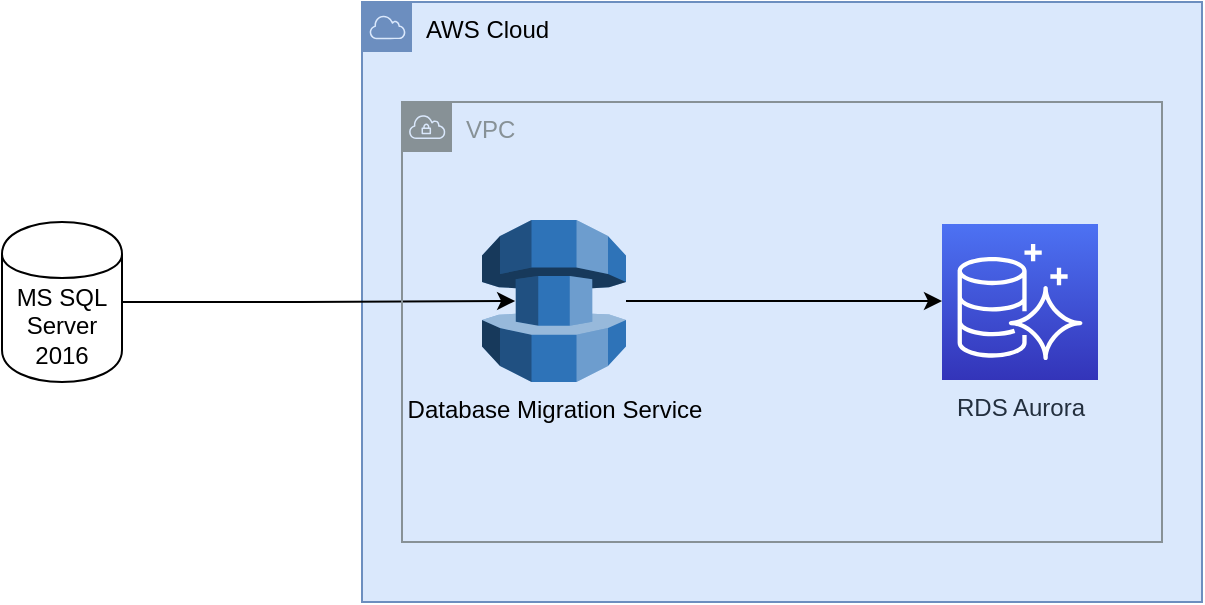 <mxfile version="12.4.8" type="device" pages="2"><diagram id="Ikz0vGr6OzHmdM-HfXWW" name="Page-1"><mxGraphModel dx="782" dy="469" grid="1" gridSize="10" guides="1" tooltips="1" connect="1" arrows="1" fold="1" page="1" pageScale="1" pageWidth="827" pageHeight="1169" math="0" shadow="0"><root><mxCell id="0"/><mxCell id="1" parent="0"/><mxCell id="7UsAXPamQv8dz5Gm45hY-2" value="AWS Cloud" style="outlineConnect=0;html=1;whiteSpace=wrap;fontSize=12;fontStyle=0;shape=mxgraph.aws4.group;grIcon=mxgraph.aws4.group_aws_cloud;strokeColor=#6c8ebf;fillColor=#dae8fc;verticalAlign=top;align=left;spacingLeft=30;dashed=0;" vertex="1" parent="1"><mxGeometry x="270" y="70" width="420" height="300" as="geometry"/></mxCell><mxCell id="7UsAXPamQv8dz5Gm45hY-5" style="edgeStyle=orthogonalEdgeStyle;rounded=0;orthogonalLoop=1;jettySize=auto;html=1;entryX=0.23;entryY=0.5;entryDx=0;entryDy=0;entryPerimeter=0;" edge="1" parent="1" source="7UsAXPamQv8dz5Gm45hY-1" target="7UsAXPamQv8dz5Gm45hY-3"><mxGeometry relative="1" as="geometry"/></mxCell><mxCell id="7UsAXPamQv8dz5Gm45hY-1" value="MS SQL Server 2016" style="shape=cylinder;whiteSpace=wrap;html=1;boundedLbl=1;backgroundOutline=1;" vertex="1" parent="1"><mxGeometry x="90" y="180" width="60" height="80" as="geometry"/></mxCell><mxCell id="7UsAXPamQv8dz5Gm45hY-7" style="edgeStyle=orthogonalEdgeStyle;rounded=0;orthogonalLoop=1;jettySize=auto;html=1;" edge="1" parent="1" source="7UsAXPamQv8dz5Gm45hY-3"><mxGeometry relative="1" as="geometry"><mxPoint x="560" y="219.5" as="targetPoint"/></mxGeometry></mxCell><object label="Database Migration Service" id="7UsAXPamQv8dz5Gm45hY-3"><mxCell style="outlineConnect=0;dashed=0;verticalLabelPosition=bottom;verticalAlign=top;align=center;html=1;shape=mxgraph.aws3.database_migration_service;fillColor=#2E73B8;gradientColor=none;" vertex="1" parent="1"><mxGeometry x="330" y="179" width="72" height="81" as="geometry"/></mxCell></object><mxCell id="7UsAXPamQv8dz5Gm45hY-8" value="RDS Aurora" style="outlineConnect=0;fontColor=#232F3E;gradientColor=#4D72F3;gradientDirection=north;fillColor=#3334B9;strokeColor=#ffffff;dashed=0;verticalLabelPosition=bottom;verticalAlign=top;align=center;html=1;fontSize=12;fontStyle=0;aspect=fixed;shape=mxgraph.aws4.resourceIcon;resIcon=mxgraph.aws4.aurora;" vertex="1" parent="1"><mxGeometry x="560" y="181" width="78" height="78" as="geometry"/></mxCell><mxCell id="7UsAXPamQv8dz5Gm45hY-9" value="VPC" style="outlineConnect=0;gradientColor=none;html=1;whiteSpace=wrap;fontSize=12;fontStyle=0;shape=mxgraph.aws4.group;grIcon=mxgraph.aws4.group_vpc;strokeColor=#879196;fillColor=none;verticalAlign=top;align=left;spacingLeft=30;fontColor=#879196;dashed=0;" vertex="1" parent="1"><mxGeometry x="290" y="120" width="380" height="220" as="geometry"/></mxCell></root></mxGraphModel></diagram><diagram id="_qoaUSBSn5isf2KzBJmu" name="Page-2"><mxGraphModel dx="782" dy="469" grid="1" gridSize="10" guides="1" tooltips="1" connect="1" arrows="1" fold="1" page="1" pageScale="1" pageWidth="827" pageHeight="1169" math="0" shadow="0"><root><mxCell id="2wN_4gCpBqFXVNbHdyNF-0"/><mxCell id="2wN_4gCpBqFXVNbHdyNF-1" parent="2wN_4gCpBqFXVNbHdyNF-0"/><mxCell id="OEyPjWlwtu8vqt2fJ7pL-0" value="AWS Cloud" style="outlineConnect=0;html=1;whiteSpace=wrap;fontSize=12;fontStyle=0;shape=mxgraph.aws4.group;grIcon=mxgraph.aws4.group_aws_cloud;strokeColor=#6c8ebf;fillColor=#dae8fc;verticalAlign=top;align=left;spacingLeft=30;dashed=0;" vertex="1" parent="2wN_4gCpBqFXVNbHdyNF-1"><mxGeometry x="270" y="70" width="600" height="300" as="geometry"/></mxCell><mxCell id="OEyPjWlwtu8vqt2fJ7pL-1" style="edgeStyle=orthogonalEdgeStyle;rounded=0;orthogonalLoop=1;jettySize=auto;html=1;entryX=0.23;entryY=0.5;entryDx=0;entryDy=0;entryPerimeter=0;" edge="1" parent="2wN_4gCpBqFXVNbHdyNF-1" source="OEyPjWlwtu8vqt2fJ7pL-2" target="OEyPjWlwtu8vqt2fJ7pL-4"><mxGeometry relative="1" as="geometry"/></mxCell><mxCell id="OEyPjWlwtu8vqt2fJ7pL-2" value="MS SQL Server 2016" style="shape=cylinder;whiteSpace=wrap;html=1;boundedLbl=1;backgroundOutline=1;" vertex="1" parent="2wN_4gCpBqFXVNbHdyNF-1"><mxGeometry x="90" y="180" width="60" height="80" as="geometry"/></mxCell><mxCell id="OEyPjWlwtu8vqt2fJ7pL-3" style="edgeStyle=orthogonalEdgeStyle;rounded=0;orthogonalLoop=1;jettySize=auto;html=1;" edge="1" parent="2wN_4gCpBqFXVNbHdyNF-1" source="OEyPjWlwtu8vqt2fJ7pL-4"><mxGeometry relative="1" as="geometry"><mxPoint x="560" y="219.5" as="targetPoint"/></mxGeometry></mxCell><object label="Database Migration Service" id="OEyPjWlwtu8vqt2fJ7pL-4"><mxCell style="outlineConnect=0;dashed=0;verticalLabelPosition=bottom;verticalAlign=top;align=center;html=1;shape=mxgraph.aws3.database_migration_service;fillColor=#2E73B8;gradientColor=none;" vertex="1" parent="2wN_4gCpBqFXVNbHdyNF-1"><mxGeometry x="330" y="179" width="72" height="81" as="geometry"/></mxCell></object><mxCell id="OEyPjWlwtu8vqt2fJ7pL-6" value="VPC" style="outlineConnect=0;gradientColor=none;html=1;whiteSpace=wrap;fontSize=12;fontStyle=0;shape=mxgraph.aws4.group;grIcon=mxgraph.aws4.group_vpc;strokeColor=#879196;fillColor=none;verticalAlign=top;align=left;spacingLeft=30;fontColor=#879196;dashed=0;" vertex="1" parent="2wN_4gCpBqFXVNbHdyNF-1"><mxGeometry x="290" y="110" width="170" height="230" as="geometry"/></mxCell><mxCell id="OEyPjWlwtu8vqt2fJ7pL-9" style="edgeStyle=orthogonalEdgeStyle;rounded=0;orthogonalLoop=1;jettySize=auto;html=1;" edge="1" parent="2wN_4gCpBqFXVNbHdyNF-1" source="OEyPjWlwtu8vqt2fJ7pL-7" target="OEyPjWlwtu8vqt2fJ7pL-8"><mxGeometry relative="1" as="geometry"/></mxCell><mxCell id="OEyPjWlwtu8vqt2fJ7pL-7" value="S3" style="outlineConnect=0;dashed=0;verticalLabelPosition=bottom;verticalAlign=top;align=center;html=1;shape=mxgraph.aws3.s3;fillColor=#E05243;gradientColor=none;" vertex="1" parent="2wN_4gCpBqFXVNbHdyNF-1"><mxGeometry x="560" y="173" width="76.5" height="93" as="geometry"/></mxCell><mxCell id="OEyPjWlwtu8vqt2fJ7pL-8" value="Amazon SageMaker" style="outlineConnect=0;fontColor=#232F3E;gradientColor=none;strokeColor=#ffffff;fillColor=#232F3E;dashed=0;verticalLabelPosition=middle;verticalAlign=bottom;align=center;html=1;whiteSpace=wrap;fontSize=10;fontStyle=1;spacing=3;shape=mxgraph.aws4.productIcon;prIcon=mxgraph.aws4.sagemaker;" vertex="1" parent="2wN_4gCpBqFXVNbHdyNF-1"><mxGeometry x="760" y="165" width="80" height="110" as="geometry"/></mxCell></root></mxGraphModel></diagram></mxfile>